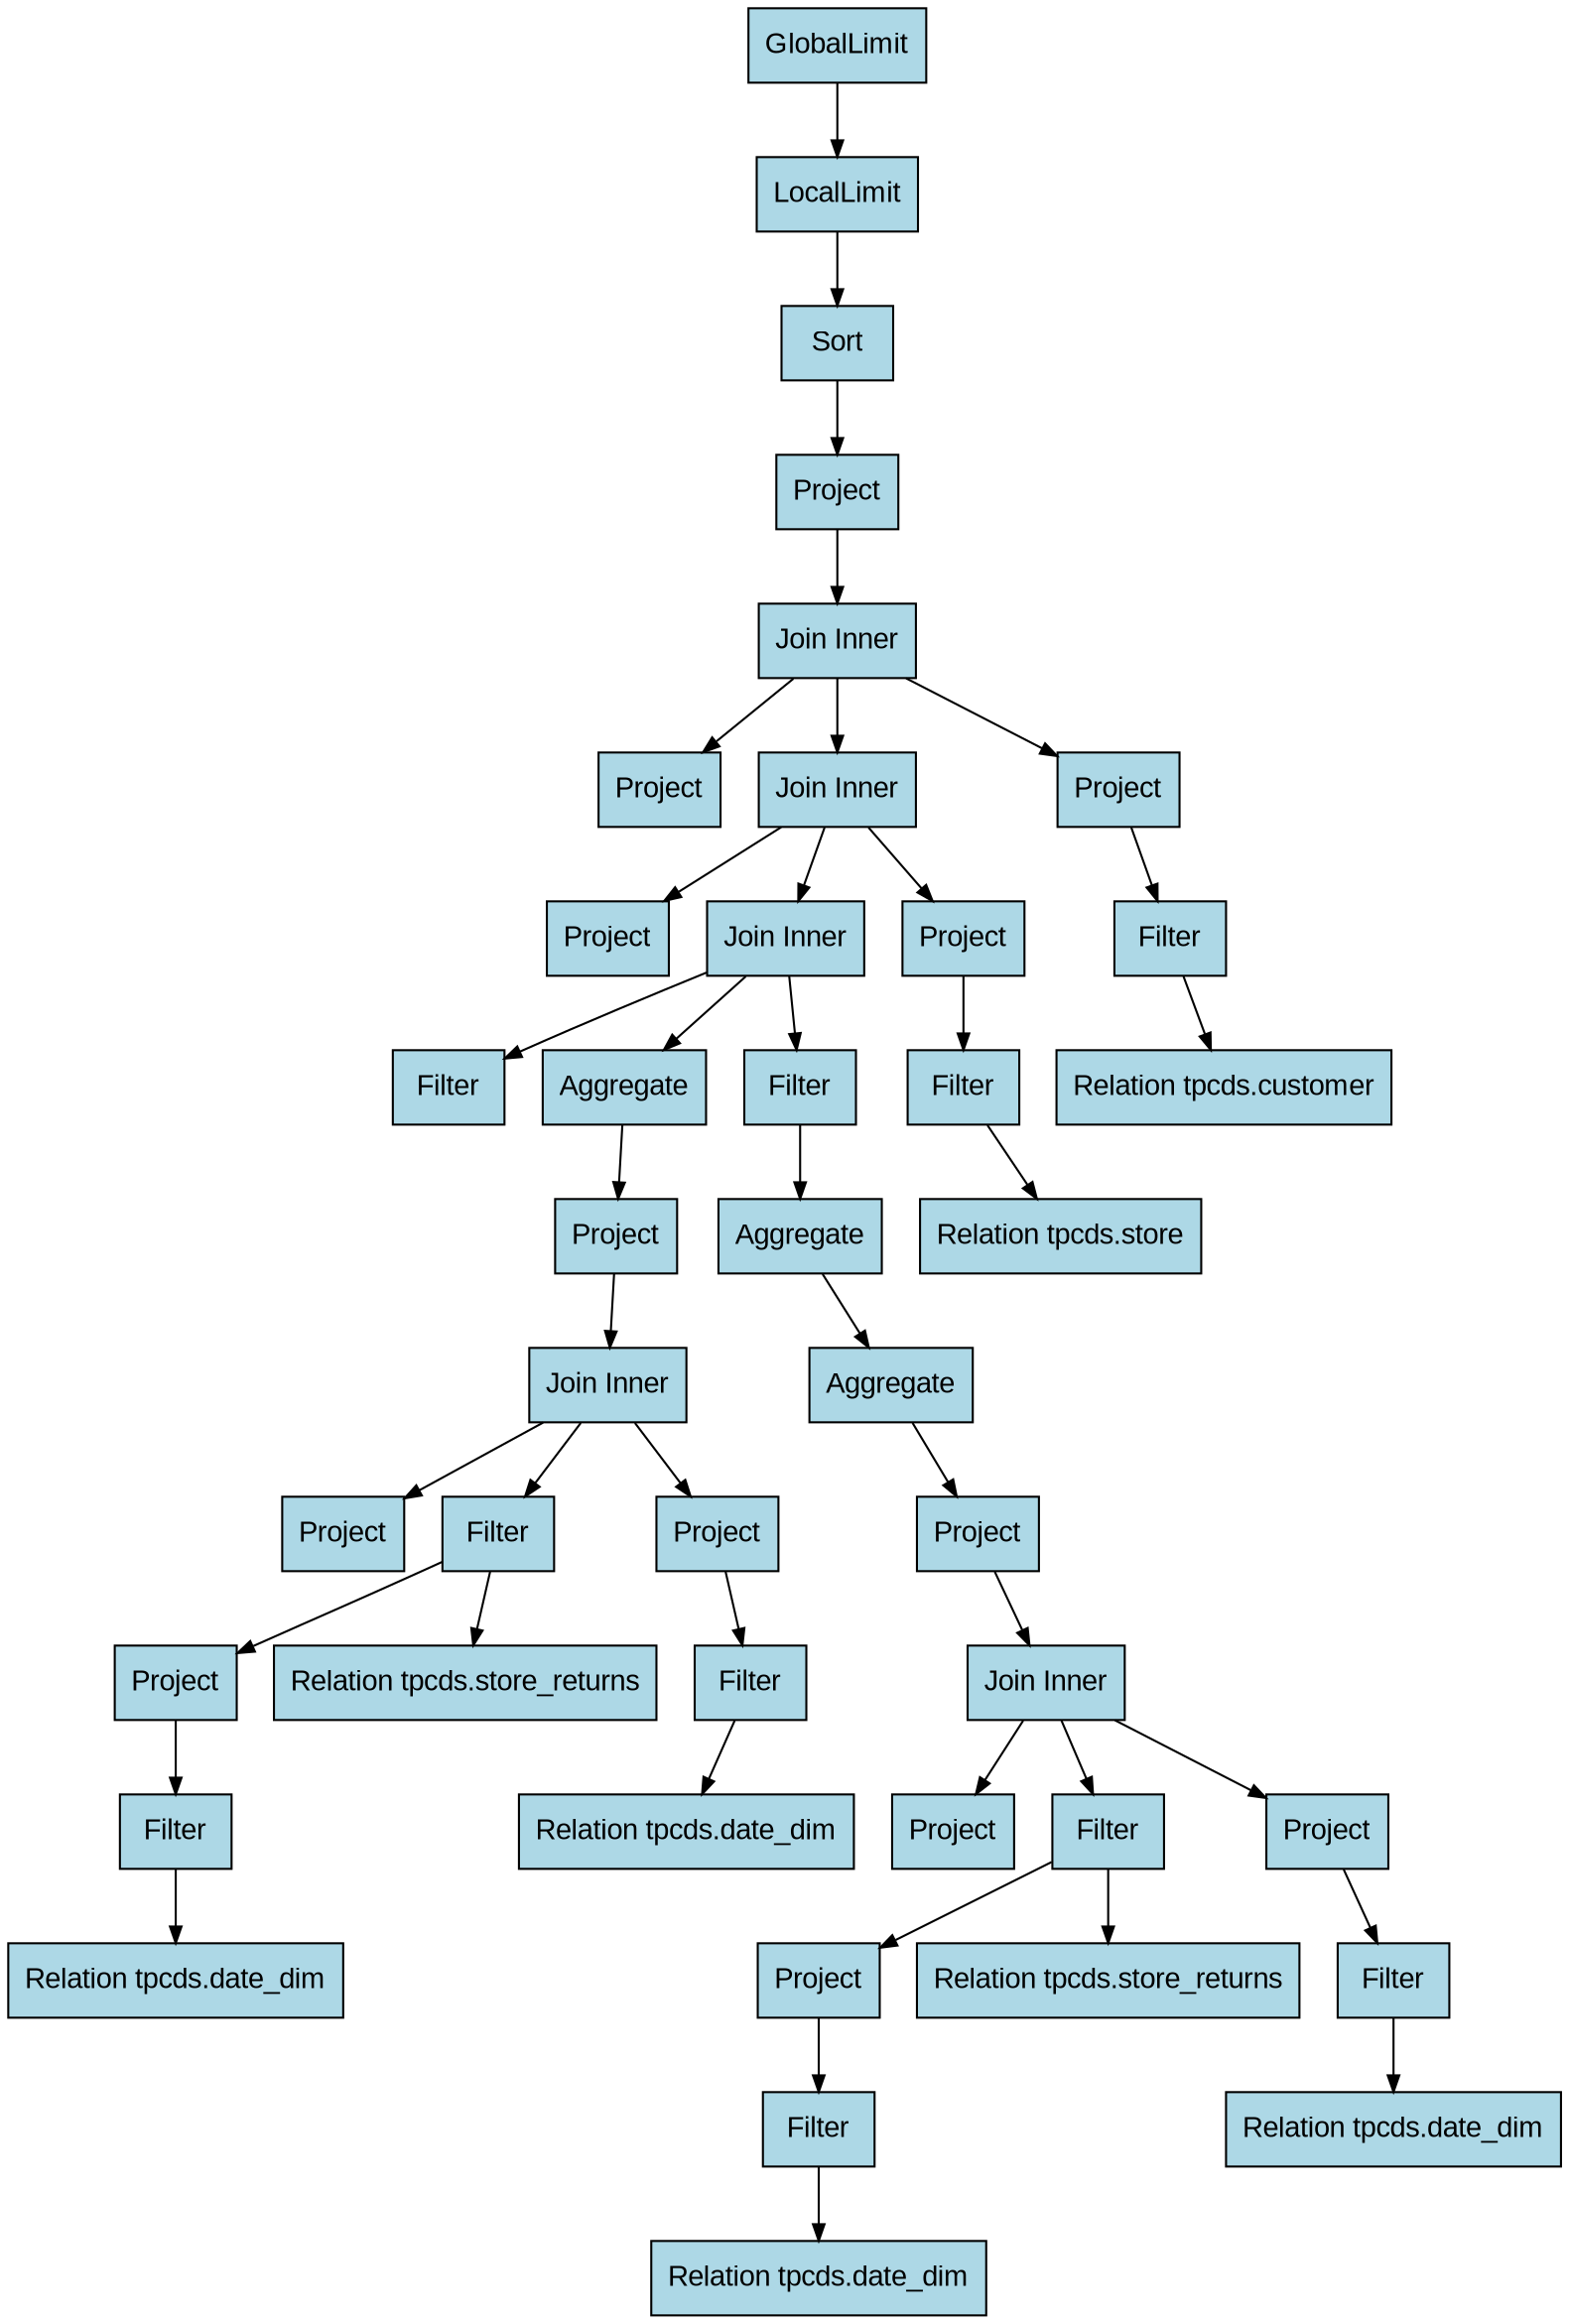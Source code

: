 digraph SparkQueryPlan {
  rankdir=TB;
  node [shape=box, style=filled, fillcolor=lightblue, fontname="Arial"];
  edge [arrowsize=0.8];
  node_0 [label="GlobalLimit"];
  node_1 [label="LocalLimit"];
  node_2 [label="Sort"];
  node_3 [label="Project"];
  node_4 [label="Join Inner"];
  node_5 [label="Project"];
  node_6 [label="Join Inner"];
  node_7 [label="Project"];
  node_8 [label="Join Inner"];
  node_9 [label="Filter"];
  node_10 [label="Aggregate"];
  node_11 [label="Project"];
  node_12 [label="Join Inner"];
  node_13 [label="Project"];
  node_14 [label="Filter"];
  node_15 [label="Project"];
  node_16 [label="Filter"];
  node_17 [label="Relation tpcds.date_dim"];
  node_18 [label="Relation tpcds.store_returns"];
  node_19 [label="Project"];
  node_20 [label="Filter"];
  node_21 [label="Relation tpcds.date_dim"];
  node_22 [label="Filter"];
  node_23 [label="Aggregate"];
  node_24 [label="Aggregate"];
  node_25 [label="Project"];
  node_26 [label="Join Inner"];
  node_27 [label="Project"];
  node_28 [label="Filter"];
  node_29 [label="Project"];
  node_30 [label="Filter"];
  node_31 [label="Relation tpcds.date_dim"];
  node_32 [label="Relation tpcds.store_returns"];
  node_33 [label="Project"];
  node_34 [label="Filter"];
  node_35 [label="Relation tpcds.date_dim"];
  node_36 [label="Project"];
  node_37 [label="Filter"];
  node_38 [label="Relation tpcds.store"];
  node_39 [label="Project"];
  node_40 [label="Filter"];
  node_41 [label="Relation tpcds.customer"];
  node_0 -> node_1;
  node_1 -> node_2;
  node_2 -> node_3;
  node_3 -> node_4;
  node_4 -> node_5;
  node_4 -> node_6;
  node_6 -> node_7;
  node_6 -> node_8;
  node_8 -> node_9;
  node_8 -> node_10;
  node_10 -> node_11;
  node_11 -> node_12;
  node_12 -> node_13;
  node_12 -> node_14;
  node_14 -> node_15;
  node_15 -> node_16;
  node_16 -> node_17;
  node_14 -> node_18;
  node_12 -> node_19;
  node_19 -> node_20;
  node_20 -> node_21;
  node_8 -> node_22;
  node_22 -> node_23;
  node_23 -> node_24;
  node_24 -> node_25;
  node_25 -> node_26;
  node_26 -> node_27;
  node_26 -> node_28;
  node_28 -> node_29;
  node_29 -> node_30;
  node_30 -> node_31;
  node_28 -> node_32;
  node_26 -> node_33;
  node_33 -> node_34;
  node_34 -> node_35;
  node_6 -> node_36;
  node_36 -> node_37;
  node_37 -> node_38;
  node_4 -> node_39;
  node_39 -> node_40;
  node_40 -> node_41;
}
